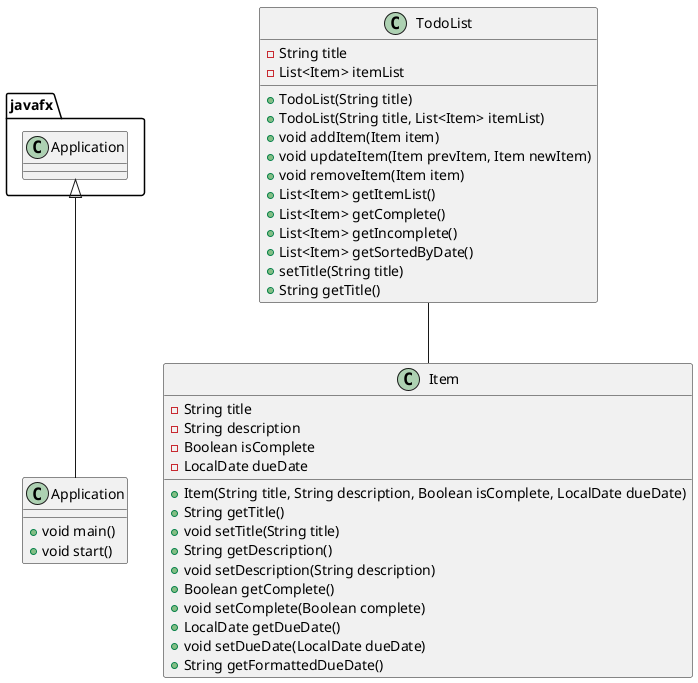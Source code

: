 @startuml

class Application {
+ void main()
+ void start()
}

class TodoList {
-String title
-List<Item> itemList

+ TodoList(String title)
+ TodoList(String title, List<Item> itemList)
+ void addItem(Item item)
+ void updateItem(Item prevItem, Item newItem)
+ void removeItem(Item item)
+ List<Item> getItemList()
+ List<Item> getComplete()
+ List<Item> getIncomplete()
+ List<Item> getSortedByDate()
+ setTitle(String title)
+ String getTitle()
}

class Item {
-String title
-String description
-Boolean isComplete
-LocalDate dueDate

+ Item(String title, String description, Boolean isComplete, LocalDate dueDate)
+ String getTitle()
+ void setTitle(String title)
+ String getDescription()
+ void setDescription(String description)
+ Boolean getComplete()
+ void setComplete(Boolean complete)
+ LocalDate getDueDate()
+ void setDueDate(LocalDate dueDate)
+ String getFormattedDueDate()
}

javafx.Application <|-- Application
TodoList -- Item

@enduml